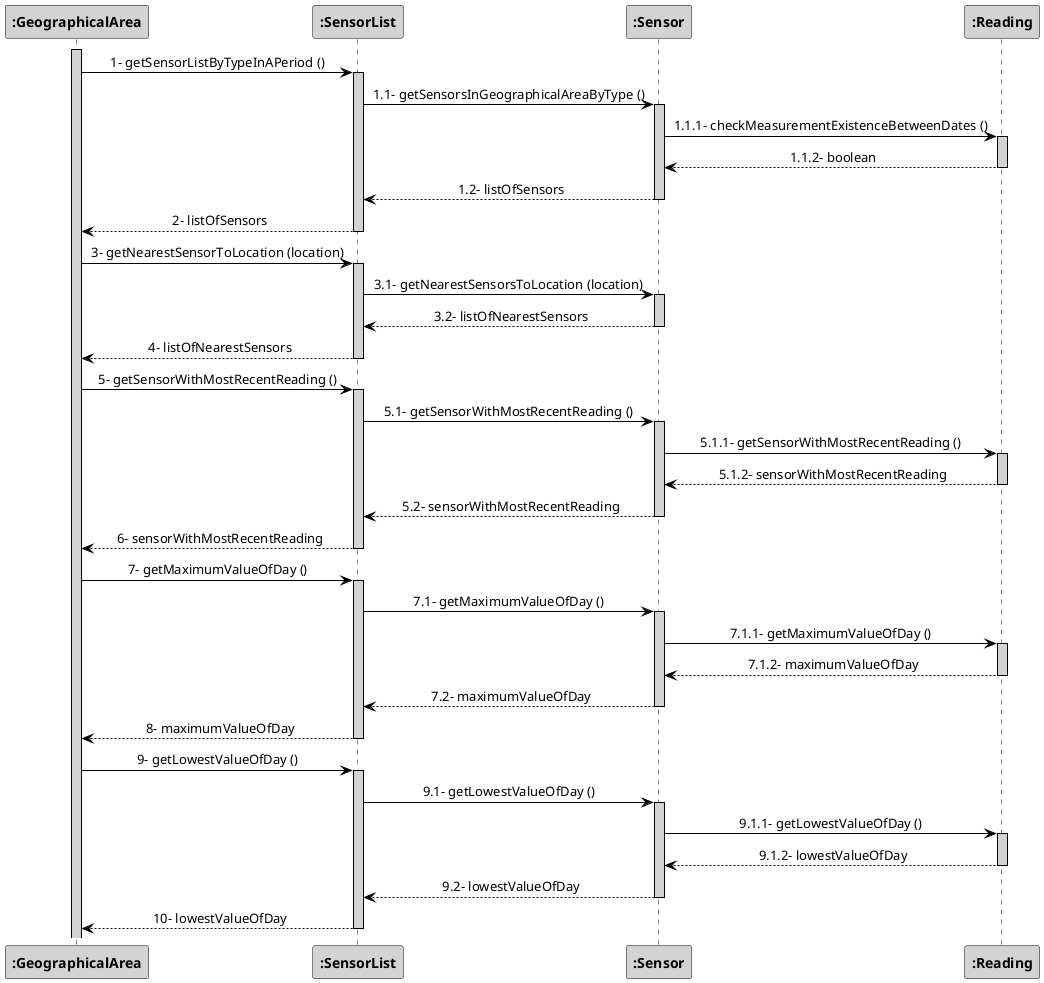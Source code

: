 @startuml
skinparam sequenceMessageAlign center
skinparam sequence {
	ArrowColor Black
	ActorBorderColor DarkBlue
	LifeLineBorderColor black
	LifeLineBackgroundColor LightGrey

	ParticipantBorderColor Black
	ParticipantBackgroundColor LightGrey
	ParticipantFontStyle Bold

	ActorBackgroundColor DimGrey
	ActorFontColor DeepSkyBlue
	ActorFontStyle Bold
	ActorFontSize 17
	ActorFontName Aapex
}

activate ":GeographicalArea"
":GeographicalArea" -> ":SensorList": 1- getSensorListByTypeInAPeriod ()
activate ":SensorList"
":SensorList" -> ":Sensor": 1.1- getSensorsInGeographicalAreaByType ()
activate ":Sensor"
":Sensor" -> ":Reading": 1.1.1- checkMeasurementExistenceBetweenDates ()
activate ":Reading"
":Sensor" <-- ":Reading": 1.1.2- boolean
deactivate ":Reading"
":SensorList" <-- ":Sensor": 1.2- listOfSensors
deactivate ":Sensor"
":GeographicalArea" <-- ":SensorList": 2- listOfSensors
deactivate ":SensorList"
":GeographicalArea" -> ":SensorList": 3- getNearestSensorToLocation (location)
activate ":SensorList"
":SensorList" -> ":Sensor": 3.1- getNearestSensorsToLocation (location)
activate ":Sensor"
":SensorList" <-- ":Sensor": 3.2- listOfNearestSensors
deactivate ":Sensor"
":GeographicalArea" <-- ":SensorList": 4- listOfNearestSensors
deactivate ":SensorList"
":GeographicalArea" -> ":SensorList": 5- getSensorWithMostRecentReading ()
activate ":SensorList"
":SensorList" -> ":Sensor": 5.1- getSensorWithMostRecentReading ()
activate ":Sensor"
":Sensor" -> ":Reading": 5.1.1- getSensorWithMostRecentReading ()
activate ":Reading"
":Sensor" <-- ":Reading": 5.1.2- sensorWithMostRecentReading
deactivate ":Reading"
":SensorList" <-- ":Sensor": 5.2- sensorWithMostRecentReading
deactivate ":Sensor"
":GeographicalArea" <-- ":SensorList": 6- sensorWithMostRecentReading
deactivate ":SensorList"
":GeographicalArea" -> ":SensorList": 7- getMaximumValueOfDay ()
activate ":SensorList"
":SensorList" -> ":Sensor": 7.1- getMaximumValueOfDay ()
activate ":Sensor"

":Sensor" -> ":Reading": 7.1.1- getMaximumValueOfDay ()
activate ":Reading"
":Sensor" <-- ":Reading": 7.1.2- maximumValueOfDay
deactivate ":Reading"
":SensorList" <-- ":Sensor": 7.2- maximumValueOfDay
deactivate ":Sensor"
":GeographicalArea" <-- ":SensorList": 8- maximumValueOfDay
deactivate ":SensorList"
":GeographicalArea" -> ":SensorList": 9- getLowestValueOfDay ()
activate ":SensorList"
":SensorList" -> ":Sensor": 9.1- getLowestValueOfDay ()
activate ":Sensor"
":Sensor" -> ":Reading": 9.1.1- getLowestValueOfDay ()
activate ":Reading"
":Sensor" <-- ":Reading": 9.1.2- lowestValueOfDay
deactivate ":Reading"
":SensorList" <-- ":Sensor": 9.2- lowestValueOfDay
deactivate ":Sensor"
":GeographicalArea" <-- ":SensorList": 10- lowestValueOfDay
deactivate ":SensorList"

@enduml